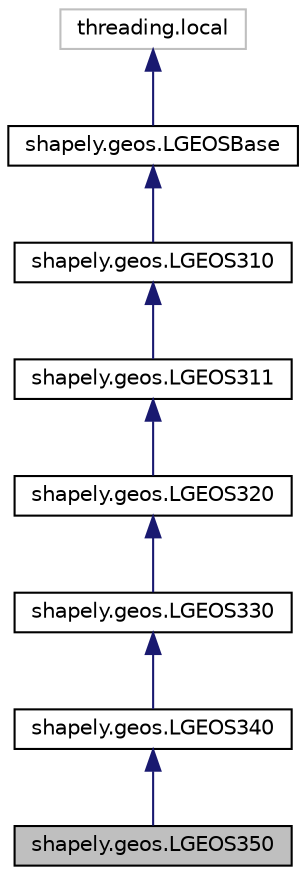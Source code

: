 digraph "shapely.geos.LGEOS350"
{
 // LATEX_PDF_SIZE
  edge [fontname="Helvetica",fontsize="10",labelfontname="Helvetica",labelfontsize="10"];
  node [fontname="Helvetica",fontsize="10",shape=record];
  Node1 [label="shapely.geos.LGEOS350",height=0.2,width=0.4,color="black", fillcolor="grey75", style="filled", fontcolor="black",tooltip=" "];
  Node2 -> Node1 [dir="back",color="midnightblue",fontsize="10",style="solid"];
  Node2 [label="shapely.geos.LGEOS340",height=0.2,width=0.4,color="black", fillcolor="white", style="filled",URL="$classshapely_1_1geos_1_1_l_g_e_o_s340.html",tooltip=" "];
  Node3 -> Node2 [dir="back",color="midnightblue",fontsize="10",style="solid"];
  Node3 [label="shapely.geos.LGEOS330",height=0.2,width=0.4,color="black", fillcolor="white", style="filled",URL="$classshapely_1_1geos_1_1_l_g_e_o_s330.html",tooltip=" "];
  Node4 -> Node3 [dir="back",color="midnightblue",fontsize="10",style="solid"];
  Node4 [label="shapely.geos.LGEOS320",height=0.2,width=0.4,color="black", fillcolor="white", style="filled",URL="$classshapely_1_1geos_1_1_l_g_e_o_s320.html",tooltip=" "];
  Node5 -> Node4 [dir="back",color="midnightblue",fontsize="10",style="solid"];
  Node5 [label="shapely.geos.LGEOS311",height=0.2,width=0.4,color="black", fillcolor="white", style="filled",URL="$classshapely_1_1geos_1_1_l_g_e_o_s311.html",tooltip=" "];
  Node6 -> Node5 [dir="back",color="midnightblue",fontsize="10",style="solid"];
  Node6 [label="shapely.geos.LGEOS310",height=0.2,width=0.4,color="black", fillcolor="white", style="filled",URL="$classshapely_1_1geos_1_1_l_g_e_o_s310.html",tooltip=" "];
  Node7 -> Node6 [dir="back",color="midnightblue",fontsize="10",style="solid"];
  Node7 [label="shapely.geos.LGEOSBase",height=0.2,width=0.4,color="black", fillcolor="white", style="filled",URL="$classshapely_1_1geos_1_1_l_g_e_o_s_base.html",tooltip=" "];
  Node8 -> Node7 [dir="back",color="midnightblue",fontsize="10",style="solid"];
  Node8 [label="threading.local",height=0.2,width=0.4,color="grey75", fillcolor="white", style="filled",tooltip=" "];
}
